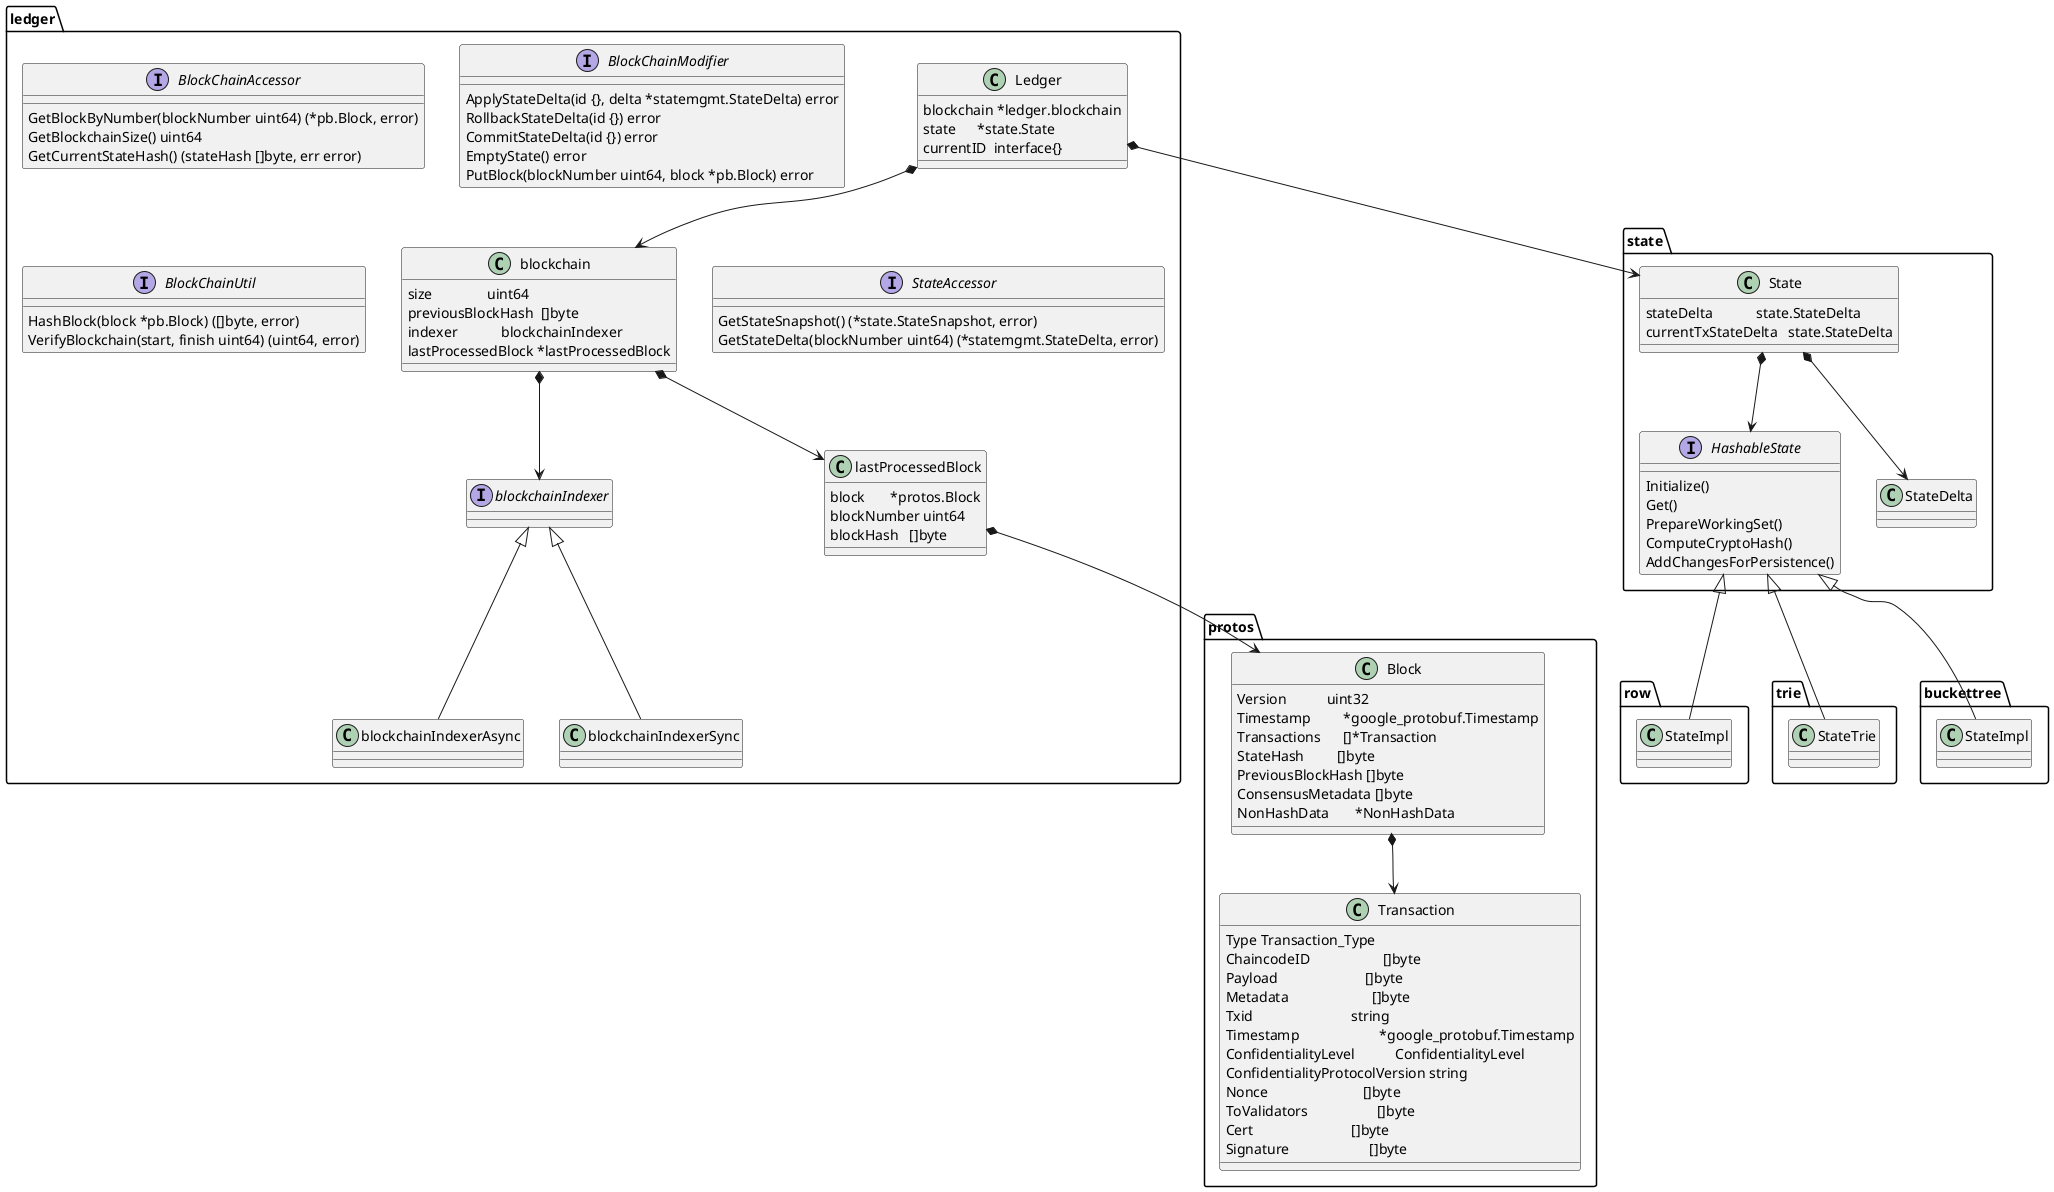 @startuml
ledger.Ledger *--> state.State
ledger.Ledger *--> ledger.blockchain

state.State *--> state.HashableState
state.State *--> state.StateDelta

state.HashableState <|-- row.StateImpl
state.HashableState <|-- trie.StateTrie
state.HashableState <|-- buckettree.StateImpl

ledger.blockchain *--> ledger.lastProcessedBlock
ledger.blockchain *--> ledger.blockchainIndexer

ledger.blockchainIndexer <|-- ledger.blockchainIndexerAsync
ledger.blockchainIndexer <|-- ledger.blockchainIndexerSync

ledger.lastProcessedBlock *--> protos.Block
protos.Block *--> protos.Transaction

class ledger.Ledger {
	blockchain *ledger.blockchain
	state      *state.State
	currentID  interface{}
}

interface ledger.blockchainIndexer {
}

interface state.HashableState {
	Initialize()
	Get()
	PrepareWorkingSet()
	ComputeCryptoHash()
	AddChangesForPersistence()
}

class state.State {
	stateDelta            state.StateDelta
	currentTxStateDelta   state.StateDelta
}

class ledger.blockchain {
	size               uint64
	previousBlockHash  []byte
	indexer            blockchainIndexer
	lastProcessedBlock *lastProcessedBlock
}

class ledger.lastProcessedBlock {
	block       *protos.Block
	blockNumber uint64
	blockHash   []byte
}

class protos.Block {
	Version           uint32
	Timestamp         *google_protobuf.Timestamp
	Transactions      []*Transaction
	StateHash         []byte
	PreviousBlockHash []byte
	ConsensusMetadata []byte
	NonHashData       *NonHashData
}

class protos.Transaction  {
	Type Transaction_Type
	ChaincodeID                    []byte
	Payload                        []byte
	Metadata                       []byte
	Txid                           string
	Timestamp                      *google_protobuf.Timestamp
	ConfidentialityLevel           ConfidentialityLevel
	ConfidentialityProtocolVersion string
	Nonce                          []byte
	ToValidators                   []byte
	Cert                           []byte
	Signature                      []byte
}


interface ledger.BlockChainAccessor  {
	GetBlockByNumber(blockNumber uint64) (*pb.Block, error)
	GetBlockchainSize() uint64
	GetCurrentStateHash() (stateHash []byte, err error)
}

interface ledger.BlockChainModifier  {
	ApplyStateDelta(id {}, delta *statemgmt.StateDelta) error
	RollbackStateDelta(id {}) error
	CommitStateDelta(id {}) error
	EmptyState() error
	PutBlock(blockNumber uint64, block *pb.Block) error
}

interface ledger.BlockChainUtil  {
	HashBlock(block *pb.Block) ([]byte, error)
	VerifyBlockchain(start, finish uint64) (uint64, error)
}

interface ledger.StateAccessor  {
	GetStateSnapshot() (*state.StateSnapshot, error)
	GetStateDelta(blockNumber uint64) (*statemgmt.StateDelta, error)
}

@enduml